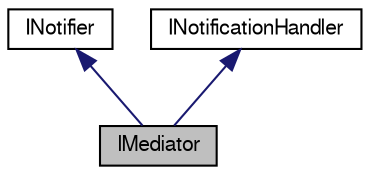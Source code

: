 digraph G
{
  edge [fontname="FreeSans",fontsize="10",labelfontname="FreeSans",labelfontsize="10"];
  node [fontname="FreeSans",fontsize="10",shape=record];
  Node1 [label="IMediator",height=0.2,width=0.4,color="black", fillcolor="grey75", style="filled" fontcolor="black"];
  Node2 -> Node1 [dir=back,color="midnightblue",fontsize="10",style="solid",fontname="FreeSans"];
  Node2 [label="INotifier",height=0.2,width=0.4,color="black", fillcolor="white", style="filled",URL="$class_i_notifier.html",tooltip="The interface definition for a PureMVC Notifier."];
  Node3 -> Node1 [dir=back,color="midnightblue",fontsize="10",style="solid",fontname="FreeSans"];
  Node3 [label="INotificationHandler",height=0.2,width=0.4,color="black", fillcolor="white", style="filled",URL="$class_i_notification_handler.html",tooltip="An INotificationHandler base class."];
}
